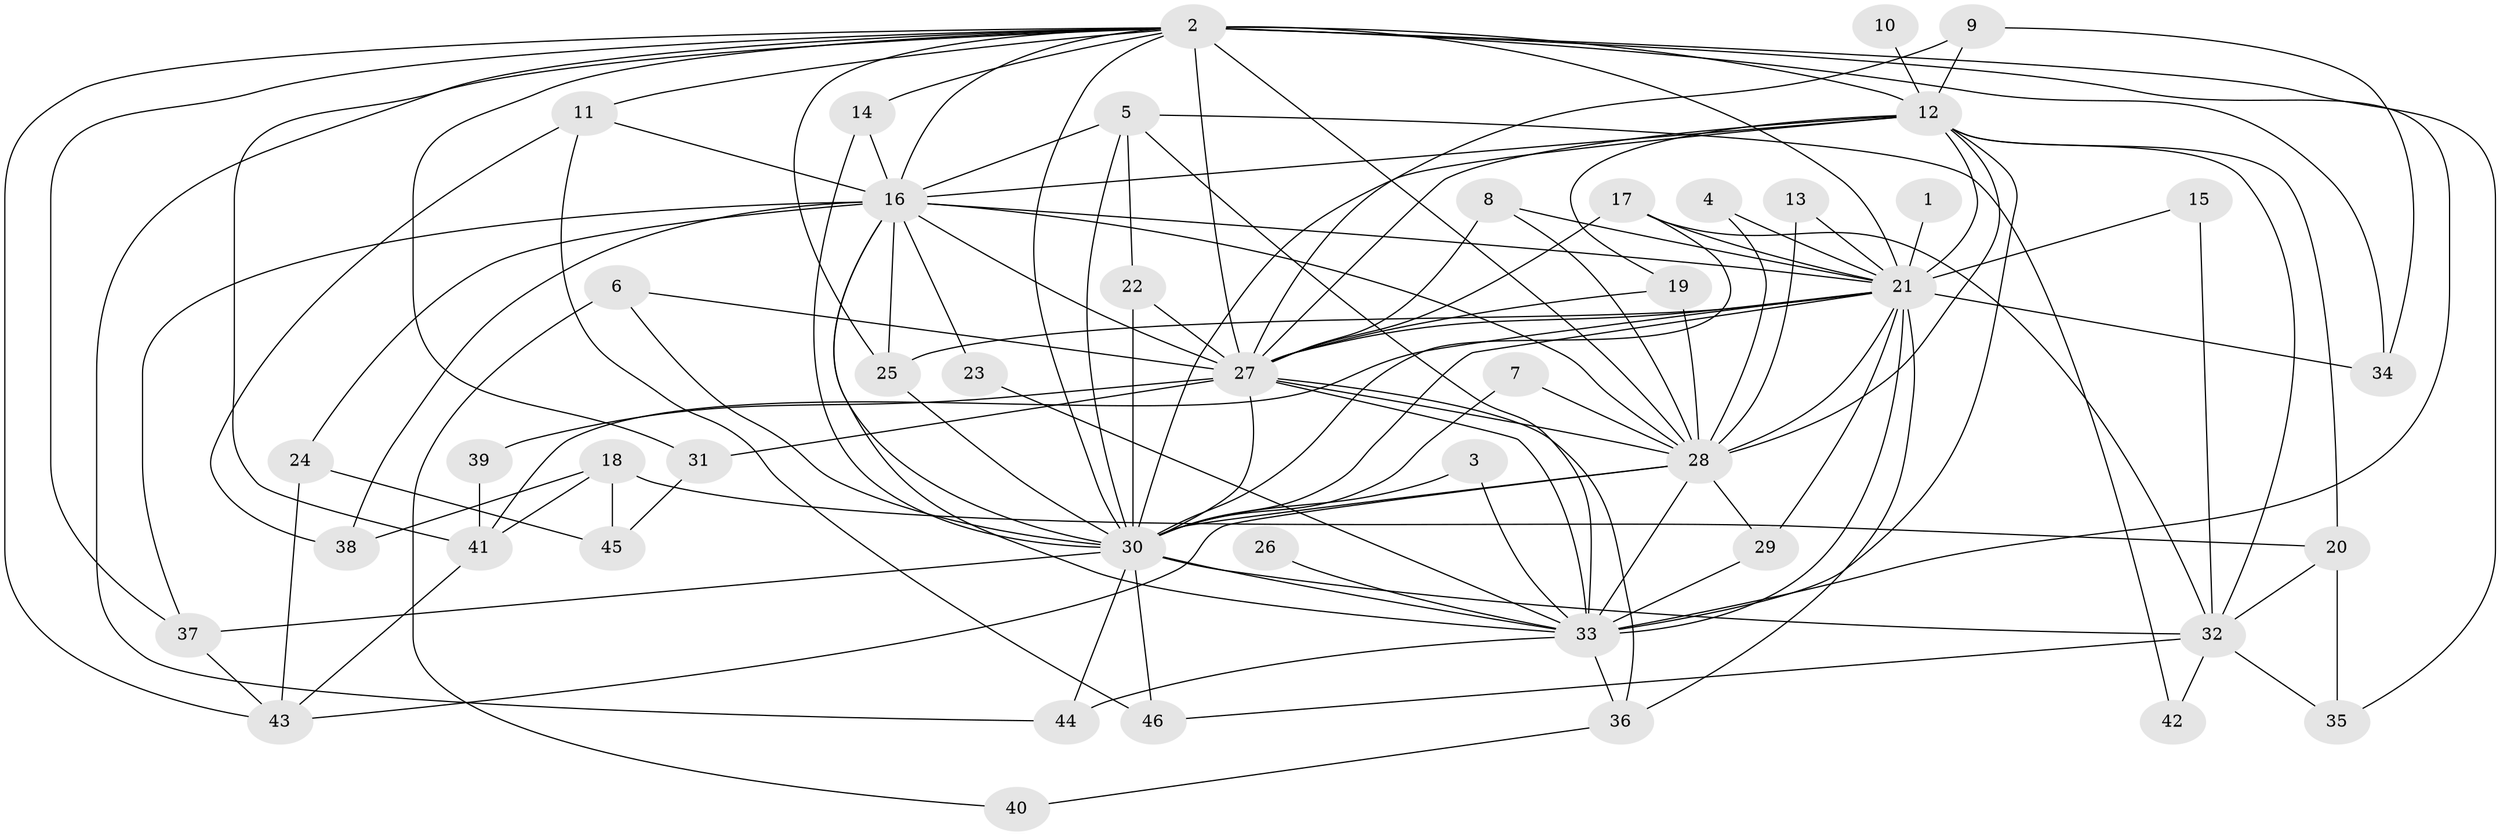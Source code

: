 // original degree distribution, {17: 0.03296703296703297, 25: 0.01098901098901099, 28: 0.01098901098901099, 20: 0.02197802197802198, 13: 0.01098901098901099, 22: 0.01098901098901099, 19: 0.01098901098901099, 2: 0.5824175824175825, 4: 0.0989010989010989, 3: 0.15384615384615385, 7: 0.01098901098901099, 5: 0.03296703296703297, 10: 0.01098901098901099}
// Generated by graph-tools (version 1.1) at 2025/01/03/09/25 03:01:31]
// undirected, 46 vertices, 121 edges
graph export_dot {
graph [start="1"]
  node [color=gray90,style=filled];
  1;
  2;
  3;
  4;
  5;
  6;
  7;
  8;
  9;
  10;
  11;
  12;
  13;
  14;
  15;
  16;
  17;
  18;
  19;
  20;
  21;
  22;
  23;
  24;
  25;
  26;
  27;
  28;
  29;
  30;
  31;
  32;
  33;
  34;
  35;
  36;
  37;
  38;
  39;
  40;
  41;
  42;
  43;
  44;
  45;
  46;
  1 -- 21 [weight=1.0];
  2 -- 11 [weight=1.0];
  2 -- 12 [weight=3.0];
  2 -- 14 [weight=1.0];
  2 -- 16 [weight=5.0];
  2 -- 21 [weight=4.0];
  2 -- 25 [weight=1.0];
  2 -- 27 [weight=4.0];
  2 -- 28 [weight=3.0];
  2 -- 30 [weight=3.0];
  2 -- 31 [weight=2.0];
  2 -- 33 [weight=5.0];
  2 -- 34 [weight=1.0];
  2 -- 35 [weight=1.0];
  2 -- 37 [weight=1.0];
  2 -- 41 [weight=2.0];
  2 -- 43 [weight=1.0];
  2 -- 44 [weight=1.0];
  3 -- 30 [weight=1.0];
  3 -- 33 [weight=1.0];
  4 -- 21 [weight=1.0];
  4 -- 28 [weight=1.0];
  5 -- 16 [weight=1.0];
  5 -- 22 [weight=1.0];
  5 -- 30 [weight=1.0];
  5 -- 33 [weight=1.0];
  5 -- 42 [weight=1.0];
  6 -- 27 [weight=1.0];
  6 -- 30 [weight=2.0];
  6 -- 40 [weight=1.0];
  7 -- 28 [weight=1.0];
  7 -- 30 [weight=1.0];
  8 -- 21 [weight=1.0];
  8 -- 27 [weight=1.0];
  8 -- 28 [weight=1.0];
  9 -- 12 [weight=1.0];
  9 -- 27 [weight=1.0];
  9 -- 34 [weight=1.0];
  10 -- 12 [weight=1.0];
  11 -- 16 [weight=1.0];
  11 -- 38 [weight=1.0];
  11 -- 46 [weight=1.0];
  12 -- 16 [weight=1.0];
  12 -- 19 [weight=1.0];
  12 -- 20 [weight=1.0];
  12 -- 21 [weight=1.0];
  12 -- 27 [weight=1.0];
  12 -- 28 [weight=2.0];
  12 -- 30 [weight=2.0];
  12 -- 32 [weight=1.0];
  12 -- 33 [weight=1.0];
  13 -- 21 [weight=1.0];
  13 -- 28 [weight=1.0];
  14 -- 16 [weight=2.0];
  14 -- 30 [weight=1.0];
  15 -- 21 [weight=1.0];
  15 -- 32 [weight=1.0];
  16 -- 21 [weight=1.0];
  16 -- 23 [weight=1.0];
  16 -- 24 [weight=1.0];
  16 -- 25 [weight=1.0];
  16 -- 27 [weight=1.0];
  16 -- 28 [weight=1.0];
  16 -- 30 [weight=3.0];
  16 -- 33 [weight=1.0];
  16 -- 37 [weight=1.0];
  16 -- 38 [weight=1.0];
  17 -- 21 [weight=1.0];
  17 -- 27 [weight=1.0];
  17 -- 30 [weight=1.0];
  17 -- 32 [weight=1.0];
  18 -- 20 [weight=1.0];
  18 -- 38 [weight=1.0];
  18 -- 41 [weight=1.0];
  18 -- 45 [weight=1.0];
  19 -- 27 [weight=1.0];
  19 -- 28 [weight=1.0];
  20 -- 32 [weight=2.0];
  20 -- 35 [weight=1.0];
  21 -- 25 [weight=1.0];
  21 -- 27 [weight=2.0];
  21 -- 28 [weight=2.0];
  21 -- 29 [weight=1.0];
  21 -- 30 [weight=1.0];
  21 -- 33 [weight=1.0];
  21 -- 34 [weight=1.0];
  21 -- 36 [weight=1.0];
  21 -- 41 [weight=1.0];
  22 -- 27 [weight=1.0];
  22 -- 30 [weight=1.0];
  23 -- 33 [weight=1.0];
  24 -- 43 [weight=1.0];
  24 -- 45 [weight=1.0];
  25 -- 30 [weight=1.0];
  26 -- 33 [weight=1.0];
  27 -- 28 [weight=1.0];
  27 -- 30 [weight=1.0];
  27 -- 31 [weight=1.0];
  27 -- 33 [weight=1.0];
  27 -- 36 [weight=1.0];
  27 -- 39 [weight=1.0];
  28 -- 29 [weight=1.0];
  28 -- 30 [weight=3.0];
  28 -- 33 [weight=1.0];
  28 -- 43 [weight=1.0];
  29 -- 33 [weight=1.0];
  30 -- 32 [weight=1.0];
  30 -- 33 [weight=1.0];
  30 -- 37 [weight=1.0];
  30 -- 44 [weight=1.0];
  30 -- 46 [weight=2.0];
  31 -- 45 [weight=1.0];
  32 -- 35 [weight=1.0];
  32 -- 42 [weight=1.0];
  32 -- 46 [weight=2.0];
  33 -- 36 [weight=1.0];
  33 -- 44 [weight=1.0];
  36 -- 40 [weight=1.0];
  37 -- 43 [weight=1.0];
  39 -- 41 [weight=1.0];
  41 -- 43 [weight=1.0];
}
